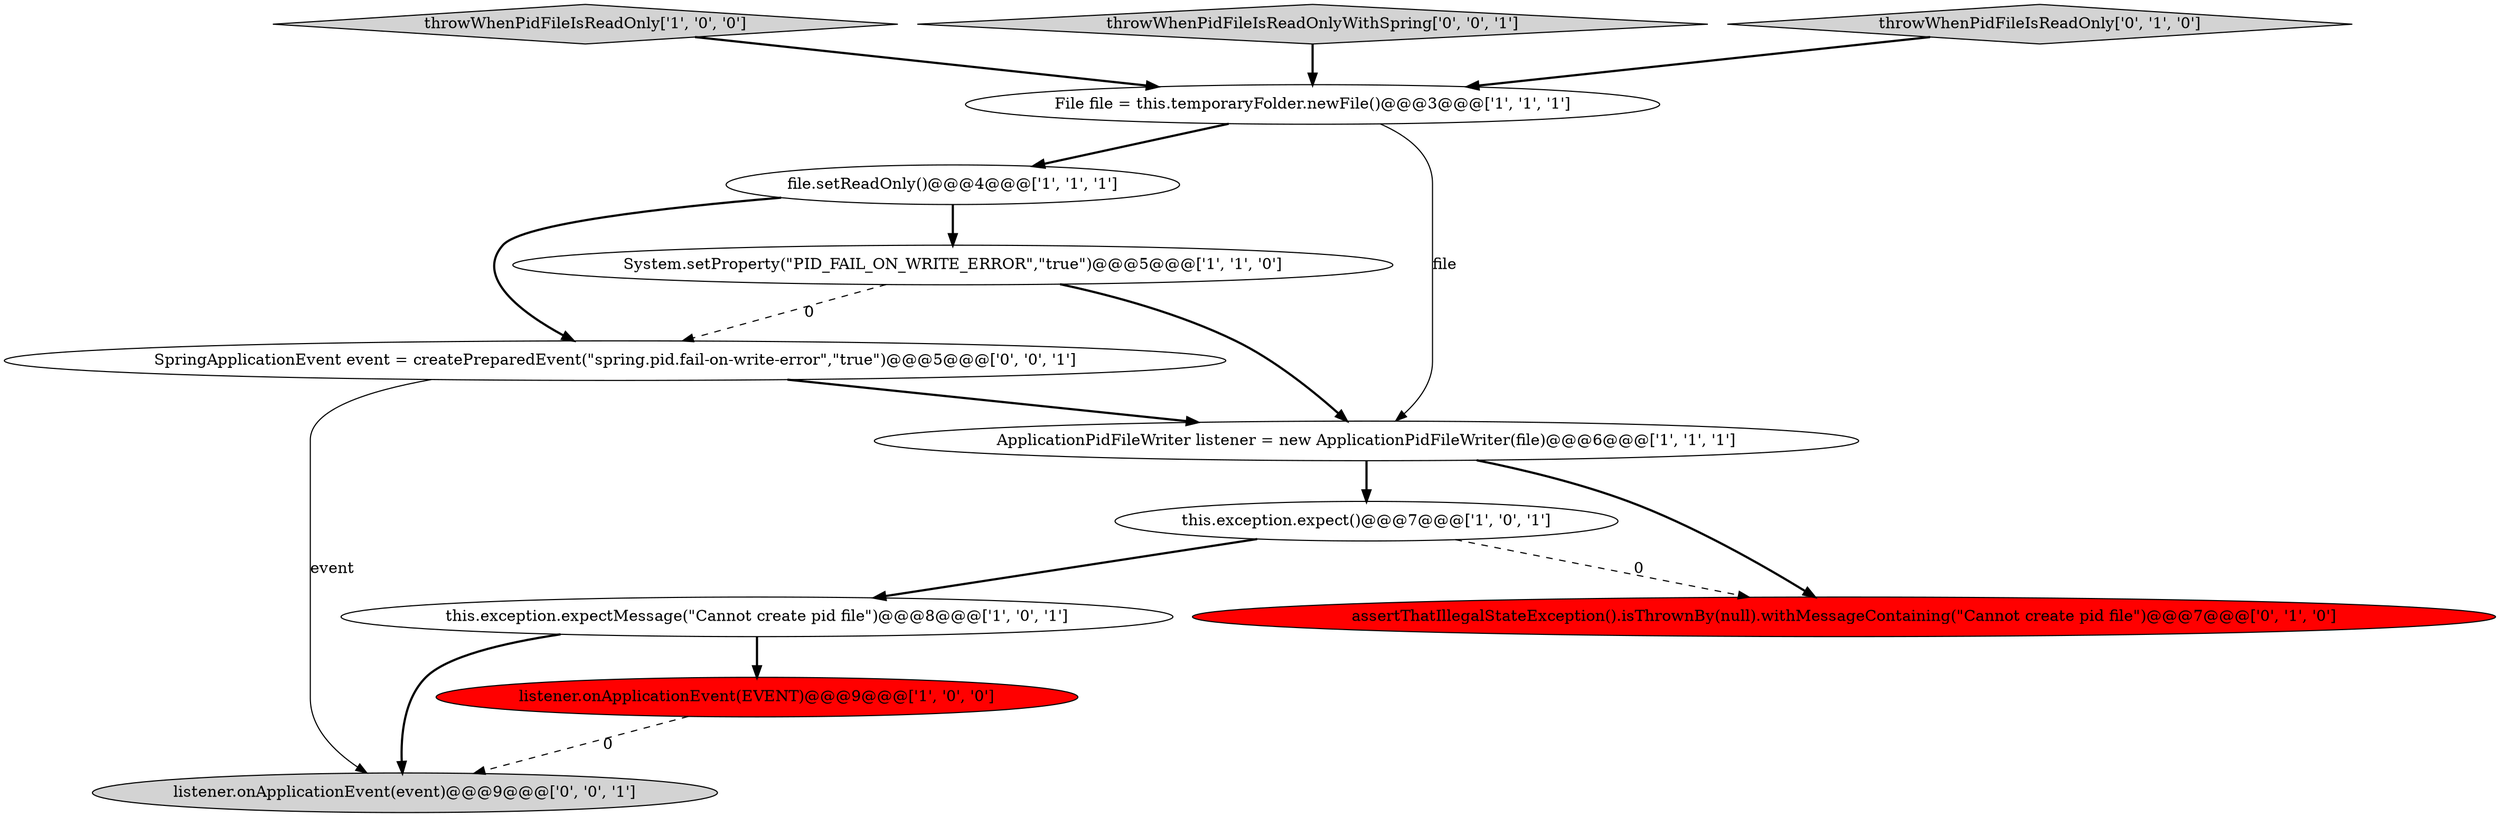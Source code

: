 digraph {
6 [style = filled, label = "throwWhenPidFileIsReadOnly['1', '0', '0']", fillcolor = lightgray, shape = diamond image = "AAA0AAABBB1BBB"];
3 [style = filled, label = "System.setProperty(\"PID_FAIL_ON_WRITE_ERROR\",\"true\")@@@5@@@['1', '1', '0']", fillcolor = white, shape = ellipse image = "AAA0AAABBB1BBB"];
8 [style = filled, label = "assertThatIllegalStateException().isThrownBy(null).withMessageContaining(\"Cannot create pid file\")@@@7@@@['0', '1', '0']", fillcolor = red, shape = ellipse image = "AAA1AAABBB2BBB"];
0 [style = filled, label = "listener.onApplicationEvent(EVENT)@@@9@@@['1', '0', '0']", fillcolor = red, shape = ellipse image = "AAA1AAABBB1BBB"];
11 [style = filled, label = "throwWhenPidFileIsReadOnlyWithSpring['0', '0', '1']", fillcolor = lightgray, shape = diamond image = "AAA0AAABBB3BBB"];
10 [style = filled, label = "SpringApplicationEvent event = createPreparedEvent(\"spring.pid.fail-on-write-error\",\"true\")@@@5@@@['0', '0', '1']", fillcolor = white, shape = ellipse image = "AAA0AAABBB3BBB"];
12 [style = filled, label = "listener.onApplicationEvent(event)@@@9@@@['0', '0', '1']", fillcolor = lightgray, shape = ellipse image = "AAA0AAABBB3BBB"];
2 [style = filled, label = "file.setReadOnly()@@@4@@@['1', '1', '1']", fillcolor = white, shape = ellipse image = "AAA0AAABBB1BBB"];
1 [style = filled, label = "this.exception.expectMessage(\"Cannot create pid file\")@@@8@@@['1', '0', '1']", fillcolor = white, shape = ellipse image = "AAA0AAABBB1BBB"];
7 [style = filled, label = "ApplicationPidFileWriter listener = new ApplicationPidFileWriter(file)@@@6@@@['1', '1', '1']", fillcolor = white, shape = ellipse image = "AAA0AAABBB1BBB"];
5 [style = filled, label = "this.exception.expect()@@@7@@@['1', '0', '1']", fillcolor = white, shape = ellipse image = "AAA0AAABBB1BBB"];
9 [style = filled, label = "throwWhenPidFileIsReadOnly['0', '1', '0']", fillcolor = lightgray, shape = diamond image = "AAA0AAABBB2BBB"];
4 [style = filled, label = "File file = this.temporaryFolder.newFile()@@@3@@@['1', '1', '1']", fillcolor = white, shape = ellipse image = "AAA0AAABBB1BBB"];
4->7 [style = solid, label="file"];
5->8 [style = dashed, label="0"];
5->1 [style = bold, label=""];
6->4 [style = bold, label=""];
7->5 [style = bold, label=""];
3->10 [style = dashed, label="0"];
4->2 [style = bold, label=""];
1->0 [style = bold, label=""];
0->12 [style = dashed, label="0"];
9->4 [style = bold, label=""];
3->7 [style = bold, label=""];
7->8 [style = bold, label=""];
2->10 [style = bold, label=""];
10->7 [style = bold, label=""];
2->3 [style = bold, label=""];
11->4 [style = bold, label=""];
10->12 [style = solid, label="event"];
1->12 [style = bold, label=""];
}
